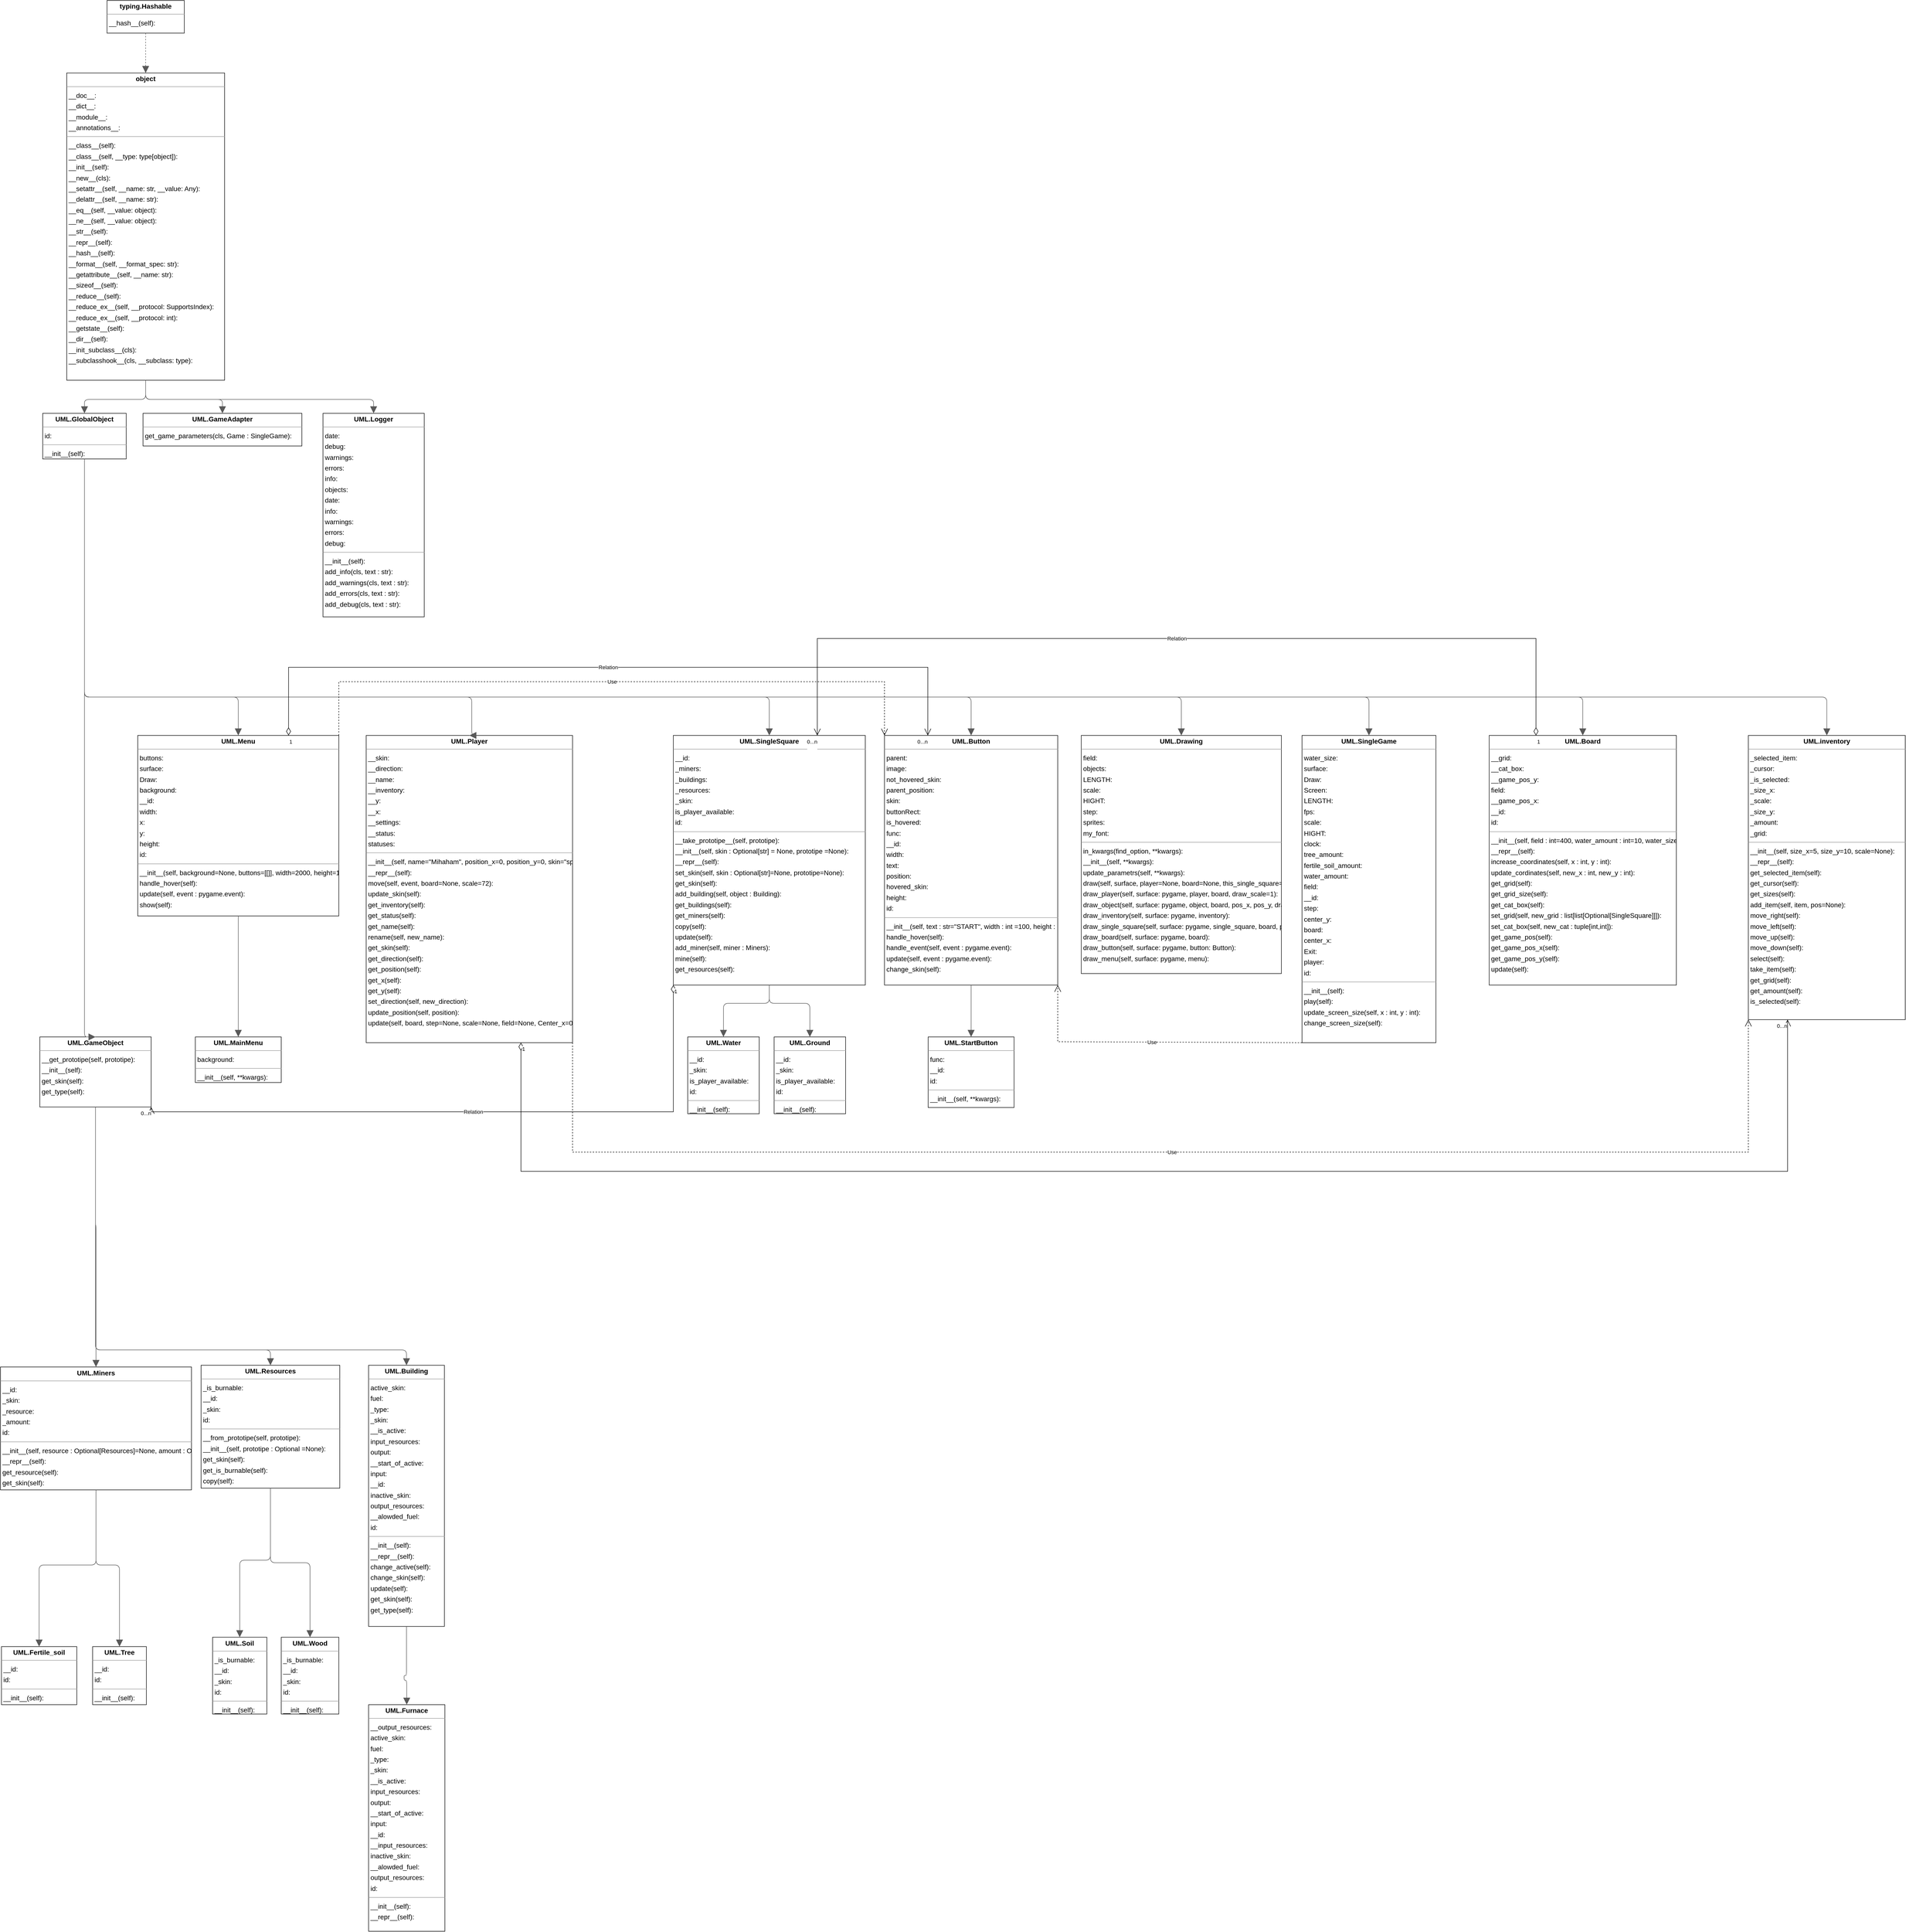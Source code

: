 <mxfile version="24.2.0" type="device">
  <diagram id="bflF9soCowuYqkwAGeY8" name="Страница — 1">
    <mxGraphModel dx="3316" dy="1818" grid="1" gridSize="10" guides="1" tooltips="1" connect="1" arrows="1" fold="1" page="0" pageScale="1" pageWidth="827" pageHeight="1169" background="none" math="0" shadow="0">
      <root>
        <mxCell id="0" />
        <mxCell id="1" parent="0" />
        <mxCell id="node1" value="&lt;p style=&quot;margin:0px;margin-top:4px;text-align:center;&quot;&gt;&lt;b&gt;UML.Board&lt;/b&gt;&lt;/p&gt;&lt;hr size=&quot;1&quot;/&gt;&lt;p style=&quot;margin:0 0 0 4px;line-height:1.6;&quot;&gt; __grid: &lt;br/&gt; __cat_box: &lt;br/&gt; __game_pos_y: &lt;br/&gt; field: &lt;br/&gt; __game_pos_x: &lt;br/&gt; __id: &lt;br/&gt; id: &lt;/p&gt;&lt;hr size=&quot;1&quot;/&gt;&lt;p style=&quot;margin:0 0 0 4px;line-height:1.6;&quot;&gt; __init__(self, field : int=400, water_amount : int=10, water_size : int = 5, tree_amount : int = 10,                  fertile_soil_amount : int=10): &lt;br/&gt; __repr__(self): &lt;br/&gt; increase_coordinates(self, x : int, y : int): &lt;br/&gt; update_cordinates(self, new_x : int, new_y : int): &lt;br/&gt; get_grid(self): &lt;br/&gt; get_grid_size(self): &lt;br/&gt; get_cat_box(self): &lt;br/&gt; set_grid(self, new_grid : list[list[Optional[SingleSquare]]]): &lt;br/&gt; set_cat_box(self, new_cat : tuple[int,int]): &lt;br/&gt; get_game_pos(self): &lt;br/&gt; get_game_pos_x(self): &lt;br/&gt; get_game_pos_y(self): &lt;br/&gt; update(self): &lt;/p&gt;" style="verticalAlign=top;align=left;overflow=fill;fontSize=14;fontFamily=Helvetica;html=1;rounded=0;shadow=0;comic=0;labelBackgroundColor=none;strokeWidth=1;" parent="1" vertex="1">
          <mxGeometry x="2750" y="1212" width="390" height="520" as="geometry" />
        </mxCell>
        <mxCell id="node12" value="&lt;p style=&quot;margin:0px;margin-top:4px;text-align:center;&quot;&gt;&lt;b&gt;UML.Building&lt;/b&gt;&lt;/p&gt;&lt;hr size=&quot;1&quot;/&gt;&lt;p style=&quot;margin:0 0 0 4px;line-height:1.6;&quot;&gt; active_skin: &lt;br/&gt; fuel: &lt;br/&gt; _type: &lt;br/&gt; _skin: &lt;br/&gt; __is_active: &lt;br/&gt; input_resources: &lt;br/&gt; output: &lt;br/&gt; __start_of_active: &lt;br/&gt; input: &lt;br/&gt; __id: &lt;br/&gt; inactive_skin: &lt;br/&gt; output_resources: &lt;br/&gt; __alowded_fuel: &lt;br/&gt; id: &lt;/p&gt;&lt;hr size=&quot;1&quot;/&gt;&lt;p style=&quot;margin:0 0 0 4px;line-height:1.6;&quot;&gt; __init__(self): &lt;br/&gt; __repr__(self): &lt;br/&gt; change_active(self): &lt;br/&gt; change_skin(self): &lt;br/&gt; update(self): &lt;br/&gt; get_skin(self): &lt;br/&gt; get_type(self): &lt;/p&gt;" style="verticalAlign=top;align=left;overflow=fill;fontSize=14;fontFamily=Helvetica;html=1;rounded=0;shadow=0;comic=0;labelBackgroundColor=none;strokeWidth=1;" parent="1" vertex="1">
          <mxGeometry x="415" y="2524" width="158" height="544" as="geometry" />
        </mxCell>
        <mxCell id="node3" value="&lt;p style=&quot;margin:0px;margin-top:4px;text-align:center;&quot;&gt;&lt;b&gt;UML.Button&lt;/b&gt;&lt;/p&gt;&lt;hr size=&quot;1&quot;/&gt;&lt;p style=&quot;margin:0 0 0 4px;line-height:1.6;&quot;&gt; parent: &lt;br/&gt; image: &lt;br/&gt; not_hovered_skin: &lt;br/&gt; parent_position: &lt;br/&gt; skin: &lt;br/&gt; buttonRect: &lt;br/&gt; is_hovered: &lt;br/&gt; func: &lt;br/&gt; __id: &lt;br/&gt; width: &lt;br/&gt; text: &lt;br/&gt; position: &lt;br/&gt; hovered_skin: &lt;br/&gt; height: &lt;br/&gt; id: &lt;/p&gt;&lt;hr size=&quot;1&quot;/&gt;&lt;p style=&quot;margin:0 0 0 4px;line-height:1.6;&quot;&gt; __init__(self, text : str=&amp;quot;START&amp;quot;, width : int =100, height : int = 100, hovered_skin : str= &amp;quot;sprites/empty.png&amp;quot;,                  not_hovered_skin : str=&amp;quot;sprites/empty.png&amp;quot;, func=None,                  position : list[int]=None, parent : Optional=None, parent_position : str = &amp;quot;absolute&amp;quot;): &lt;br/&gt; handle_hover(self): &lt;br/&gt; handle_event(self, event : pygame.event): &lt;br/&gt; update(self, event : pygame.event): &lt;br/&gt; change_skin(self): &lt;/p&gt;" style="verticalAlign=top;align=left;overflow=fill;fontSize=14;fontFamily=Helvetica;html=1;rounded=0;shadow=0;comic=0;labelBackgroundColor=none;strokeWidth=1;" parent="1" vertex="1">
          <mxGeometry x="1490" y="1212" width="361" height="520" as="geometry" />
        </mxCell>
        <mxCell id="node7" value="&lt;p style=&quot;margin:0px;margin-top:4px;text-align:center;&quot;&gt;&lt;b&gt;UML.Drawing&lt;/b&gt;&lt;/p&gt;&lt;hr size=&quot;1&quot;/&gt;&lt;p style=&quot;margin:0 0 0 4px;line-height:1.6;&quot;&gt; field: &lt;br/&gt; objects: &lt;br/&gt; LENGTH: &lt;br/&gt; scale: &lt;br/&gt; HIGHT: &lt;br/&gt; step: &lt;br/&gt; sprites: &lt;br/&gt; my_font: &lt;/p&gt;&lt;hr size=&quot;1&quot;/&gt;&lt;p style=&quot;margin:0 0 0 4px;line-height:1.6;&quot;&gt; in_kwargs(find_option, **kwargs): &lt;br/&gt; __init__(self, **kwargs): &lt;br/&gt; update_parametrs(self, **kwargs): &lt;br/&gt; draw(self, surface, player=None, board=None, this_single_square=None, object=None,              inventory=None, pos_x=None,              pos_y=None, draw_scale=1, button=None, Menu=None): &lt;br/&gt; draw_player(self, surface: pygame, player, board, draw_scale=1): &lt;br/&gt; draw_object(self, surface: pygame, object, board, pos_x, pos_y, draw_scale=1): &lt;br/&gt; draw_inventory(self, surface: pygame, inventory): &lt;br/&gt; draw_single_square(self, surface: pygame, single_square, board, pos_x, pos_y, draw_scale=1): &lt;br/&gt; draw_board(self, surface: pygame, board): &lt;br/&gt; draw_button(self, surface: pygame, button: Button): &lt;br/&gt; draw_menu(self, surface: pygame, menu): &lt;/p&gt;" style="verticalAlign=top;align=left;overflow=fill;fontSize=14;fontFamily=Helvetica;html=1;rounded=0;shadow=0;comic=0;labelBackgroundColor=none;strokeWidth=1;" parent="1" vertex="1">
          <mxGeometry x="1900" y="1212" width="417" height="496" as="geometry" />
        </mxCell>
        <mxCell id="node0" value="&lt;p style=&quot;margin:0px;margin-top:4px;text-align:center;&quot;&gt;&lt;b&gt;UML.Fertile_soil&lt;/b&gt;&lt;/p&gt;&lt;hr size=&quot;1&quot;/&gt;&lt;p style=&quot;margin:0 0 0 4px;line-height:1.6;&quot;&gt; __id: &lt;br/&gt; id: &lt;/p&gt;&lt;hr size=&quot;1&quot;/&gt;&lt;p style=&quot;margin:0 0 0 4px;line-height:1.6;&quot;&gt; __init__(self): &lt;/p&gt;" style="verticalAlign=top;align=left;overflow=fill;fontSize=14;fontFamily=Helvetica;html=1;rounded=0;shadow=0;comic=0;labelBackgroundColor=none;strokeWidth=1;" parent="1" vertex="1">
          <mxGeometry x="-350" y="3110" width="157" height="121" as="geometry" />
        </mxCell>
        <mxCell id="node9" value="&lt;p style=&quot;margin:0px;margin-top:4px;text-align:center;&quot;&gt;&lt;b&gt;UML.Furnace&lt;/b&gt;&lt;/p&gt;&lt;hr size=&quot;1&quot;/&gt;&lt;p style=&quot;margin:0 0 0 4px;line-height:1.6;&quot;&gt; __output_resources: &lt;br/&gt; active_skin: &lt;br/&gt; fuel: &lt;br/&gt; _type: &lt;br/&gt; _skin: &lt;br/&gt; __is_active: &lt;br/&gt; input_resources: &lt;br/&gt; output: &lt;br/&gt; __start_of_active: &lt;br/&gt; input: &lt;br/&gt; __id: &lt;br/&gt; __input_resources: &lt;br/&gt; inactive_skin: &lt;br/&gt; __alowded_fuel: &lt;br/&gt; output_resources: &lt;br/&gt; id: &lt;/p&gt;&lt;hr size=&quot;1&quot;/&gt;&lt;p style=&quot;margin:0 0 0 4px;line-height:1.6;&quot;&gt; __init__(self): &lt;br/&gt; __repr__(self): &lt;/p&gt;" style="verticalAlign=top;align=left;overflow=fill;fontSize=14;fontFamily=Helvetica;html=1;rounded=0;shadow=0;comic=0;labelBackgroundColor=none;strokeWidth=1;" parent="1" vertex="1">
          <mxGeometry x="415" y="3231" width="159" height="472" as="geometry" />
        </mxCell>
        <mxCell id="node19" value="&lt;p style=&quot;margin:0px;margin-top:4px;text-align:center;&quot;&gt;&lt;b&gt;UML.GameAdapter&lt;/b&gt;&lt;/p&gt;&lt;hr size=&quot;1&quot;/&gt;&lt;p style=&quot;margin:0 0 0 4px;line-height:1.6;&quot;&gt; get_game_parameters(cls, Game : SingleGame): &lt;/p&gt;" style="verticalAlign=top;align=left;overflow=fill;fontSize=14;fontFamily=Helvetica;html=1;rounded=0;shadow=0;comic=0;labelBackgroundColor=none;strokeWidth=1;" parent="1" vertex="1">
          <mxGeometry x="-55" y="541" width="331" height="68" as="geometry" />
        </mxCell>
        <mxCell id="node24" value="&lt;p style=&quot;margin:0px;margin-top:4px;text-align:center;&quot;&gt;&lt;b&gt;UML.GameObject&lt;/b&gt;&lt;/p&gt;&lt;hr size=&quot;1&quot;/&gt;&lt;p style=&quot;margin:0 0 0 4px;line-height:1.6;&quot;&gt; __get_prototipe(self, prototipe): &lt;br/&gt; __init__(self): &lt;br/&gt; get_skin(self): &lt;br/&gt; get_type(self): &lt;/p&gt;" style="verticalAlign=top;align=left;overflow=fill;fontSize=14;fontFamily=Helvetica;html=1;rounded=0;shadow=0;comic=0;labelBackgroundColor=none;strokeWidth=1;" parent="1" vertex="1">
          <mxGeometry x="-270" y="1840" width="232" height="146" as="geometry" />
        </mxCell>
        <mxCell id="node6" value="&lt;p style=&quot;margin:0px;margin-top:4px;text-align:center;&quot;&gt;&lt;b&gt;UML.GlobalObject&lt;/b&gt;&lt;/p&gt;&lt;hr size=&quot;1&quot;/&gt;&lt;p style=&quot;margin:0 0 0 4px;line-height:1.6;&quot;&gt; id: &lt;/p&gt;&lt;hr size=&quot;1&quot;/&gt;&lt;p style=&quot;margin:0 0 0 4px;line-height:1.6;&quot;&gt; __init__(self): &lt;/p&gt;" style="verticalAlign=top;align=left;overflow=fill;fontSize=14;fontFamily=Helvetica;html=1;rounded=0;shadow=0;comic=0;labelBackgroundColor=none;strokeWidth=1;" parent="1" vertex="1">
          <mxGeometry x="-264" y="541" width="174" height="95" as="geometry" />
        </mxCell>
        <mxCell id="node11" value="&lt;p style=&quot;margin:0px;margin-top:4px;text-align:center;&quot;&gt;&lt;b&gt;UML.Ground&lt;/b&gt;&lt;/p&gt;&lt;hr size=&quot;1&quot;/&gt;&lt;p style=&quot;margin:0 0 0 4px;line-height:1.6;&quot;&gt; __id: &lt;br/&gt; _skin: &lt;br/&gt; is_player_available: &lt;br/&gt; id: &lt;/p&gt;&lt;hr size=&quot;1&quot;/&gt;&lt;p style=&quot;margin:0 0 0 4px;line-height:1.6;&quot;&gt; __init__(self): &lt;/p&gt;" style="verticalAlign=top;align=left;overflow=fill;fontSize=14;fontFamily=Helvetica;html=1;rounded=0;shadow=0;comic=0;labelBackgroundColor=none;strokeWidth=1;" parent="1" vertex="1">
          <mxGeometry x="1260" y="1840" width="149" height="160" as="geometry" />
        </mxCell>
        <mxCell id="node16" value="&lt;p style=&quot;margin:0px;margin-top:4px;text-align:center;&quot;&gt;&lt;b&gt;UML.Logger&lt;/b&gt;&lt;/p&gt;&lt;hr size=&quot;1&quot;/&gt;&lt;p style=&quot;margin:0 0 0 4px;line-height:1.6;&quot;&gt; date: &lt;br/&gt; debug: &lt;br/&gt; warnings: &lt;br/&gt; errors: &lt;br/&gt; info: &lt;br/&gt; objects: &lt;br/&gt; date: &lt;br/&gt; info: &lt;br/&gt; warnings: &lt;br/&gt; errors: &lt;br/&gt; debug: &lt;/p&gt;&lt;hr size=&quot;1&quot;/&gt;&lt;p style=&quot;margin:0 0 0 4px;line-height:1.6;&quot;&gt; __init__(self): &lt;br/&gt; add_info(cls, text : str): &lt;br/&gt; add_warnings(cls, text : str): &lt;br/&gt; add_errors(cls, text : str): &lt;br/&gt; add_debug(cls, text : str): &lt;/p&gt;" style="verticalAlign=top;align=left;overflow=fill;fontSize=14;fontFamily=Helvetica;html=1;rounded=0;shadow=0;comic=0;labelBackgroundColor=none;strokeWidth=1;" parent="1" vertex="1">
          <mxGeometry x="320" y="541" width="211" height="424" as="geometry" />
        </mxCell>
        <mxCell id="node2" value="&lt;p style=&quot;margin:0px;margin-top:4px;text-align:center;&quot;&gt;&lt;b&gt;UML.MainMenu&lt;/b&gt;&lt;/p&gt;&lt;hr size=&quot;1&quot;/&gt;&lt;p style=&quot;margin:0 0 0 4px;line-height:1.6;&quot;&gt; background: &lt;/p&gt;&lt;hr size=&quot;1&quot;/&gt;&lt;p style=&quot;margin:0 0 0 4px;line-height:1.6;&quot;&gt; __init__(self, **kwargs): &lt;/p&gt;" style="verticalAlign=top;align=left;overflow=fill;fontSize=14;fontFamily=Helvetica;html=1;rounded=0;shadow=0;comic=0;labelBackgroundColor=none;strokeWidth=1;" parent="1" vertex="1">
          <mxGeometry x="54" y="1840" width="179" height="95" as="geometry" />
        </mxCell>
        <mxCell id="node8" value="&lt;p style=&quot;margin:0px;margin-top:4px;text-align:center;&quot;&gt;&lt;b&gt;UML.Menu&lt;/b&gt;&lt;/p&gt;&lt;hr size=&quot;1&quot;/&gt;&lt;p style=&quot;margin:0 0 0 4px;line-height:1.6;&quot;&gt; buttons: &lt;br/&gt; surface: &lt;br/&gt; Draw: &lt;br/&gt; background: &lt;br/&gt; __id: &lt;br/&gt; width: &lt;br/&gt; x: &lt;br/&gt; y: &lt;br/&gt; height: &lt;br/&gt; id: &lt;/p&gt;&lt;hr size=&quot;1&quot;/&gt;&lt;p style=&quot;margin:0 0 0 4px;line-height:1.6;&quot;&gt; __init__(self, background=None, buttons=[[]], width=2000, height=1000, x=0, y=0): &lt;br/&gt; handle_hover(self): &lt;br/&gt; update(self, event : pygame.event): &lt;br/&gt; show(self): &lt;/p&gt;" style="verticalAlign=top;align=left;overflow=fill;fontSize=14;fontFamily=Helvetica;html=1;rounded=0;shadow=0;comic=0;labelBackgroundColor=none;strokeWidth=1;" parent="1" vertex="1">
          <mxGeometry x="-66" y="1212" width="419" height="376" as="geometry" />
        </mxCell>
        <mxCell id="node4" value="&lt;p style=&quot;margin:0px;margin-top:4px;text-align:center;&quot;&gt;&lt;b&gt;UML.Miners&lt;/b&gt;&lt;/p&gt;&lt;hr size=&quot;1&quot;/&gt;&lt;p style=&quot;margin:0 0 0 4px;line-height:1.6;&quot;&gt; __id: &lt;br/&gt; _skin: &lt;br/&gt; _resource: &lt;br/&gt; _amount: &lt;br/&gt; id: &lt;/p&gt;&lt;hr size=&quot;1&quot;/&gt;&lt;p style=&quot;margin:0 0 0 4px;line-height:1.6;&quot;&gt; __init__(self, resource : Optional[Resources]=None, amount : Optional[int]=0, skin : Optional[str]=None): &lt;br/&gt; __repr__(self): &lt;br/&gt; get_resource(self): &lt;br/&gt; get_skin(self): &lt;/p&gt;" style="verticalAlign=top;align=left;overflow=fill;fontSize=14;fontFamily=Helvetica;html=1;rounded=0;shadow=0;comic=0;labelBackgroundColor=none;strokeWidth=1;" parent="1" vertex="1">
          <mxGeometry x="-352" y="2527.5" width="398" height="256" as="geometry" />
        </mxCell>
        <mxCell id="node10" value="&lt;p style=&quot;margin:0px;margin-top:4px;text-align:center;&quot;&gt;&lt;b&gt;UML.Player&lt;/b&gt;&lt;/p&gt;&lt;hr size=&quot;1&quot;/&gt;&lt;p style=&quot;margin:0 0 0 4px;line-height:1.6;&quot;&gt; __skin: &lt;br/&gt; __direction: &lt;br/&gt; __name: &lt;br/&gt; __inventory: &lt;br/&gt; __y: &lt;br/&gt; __x: &lt;br/&gt; __settings: &lt;br/&gt; __status: &lt;br/&gt; statuses: &lt;/p&gt;&lt;hr size=&quot;1&quot;/&gt;&lt;p style=&quot;margin:0 0 0 4px;line-height:1.6;&quot;&gt; __init__(self, name=&amp;quot;Mihaham&amp;quot;, position_x=0, position_y=0, skin=&amp;quot;sprites/bottom.png&amp;quot;,                  settings=None, scale=72): &lt;br/&gt; __repr__(self): &lt;br/&gt; move(self, event, board=None, scale=72): &lt;br/&gt; update_skin(self): &lt;br/&gt; get_inventory(self): &lt;br/&gt; get_status(self): &lt;br/&gt; get_name(self): &lt;br/&gt; rename(self, new_name): &lt;br/&gt; get_skin(self): &lt;br/&gt; get_direction(self): &lt;br/&gt; get_position(self): &lt;br/&gt; get_x(self): &lt;br/&gt; get_y(self): &lt;br/&gt; set_direction(self, new_direction): &lt;br/&gt; update_position(self, position): &lt;br/&gt; update(self, board, step=None, scale=None, field=None, Center_x=0, Center_y=0): &lt;/p&gt;" style="verticalAlign=top;align=left;overflow=fill;fontSize=14;fontFamily=Helvetica;html=1;rounded=0;shadow=0;comic=0;labelBackgroundColor=none;strokeWidth=1;" parent="1" vertex="1">
          <mxGeometry x="410" y="1212" width="430" height="640" as="geometry" />
        </mxCell>
        <mxCell id="node21" value="&lt;p style=&quot;margin:0px;margin-top:4px;text-align:center;&quot;&gt;&lt;b&gt;UML.Resources&lt;/b&gt;&lt;/p&gt;&lt;hr size=&quot;1&quot;/&gt;&lt;p style=&quot;margin:0 0 0 4px;line-height:1.6;&quot;&gt; _is_burnable: &lt;br/&gt; __id: &lt;br/&gt; _skin: &lt;br/&gt; id: &lt;/p&gt;&lt;hr size=&quot;1&quot;/&gt;&lt;p style=&quot;margin:0 0 0 4px;line-height:1.6;&quot;&gt; __from_prototipe(self, prototipe): &lt;br/&gt; __init__(self, prototipe : Optional =None): &lt;br/&gt; get_skin(self): &lt;br/&gt; get_is_burnable(self): &lt;br/&gt; copy(self): &lt;/p&gt;" style="verticalAlign=top;align=left;overflow=fill;fontSize=14;fontFamily=Helvetica;html=1;rounded=0;shadow=0;comic=0;labelBackgroundColor=none;strokeWidth=1;" parent="1" vertex="1">
          <mxGeometry x="66" y="2524" width="289" height="256" as="geometry" />
        </mxCell>
        <mxCell id="node13" value="&lt;p style=&quot;margin:0px;margin-top:4px;text-align:center;&quot;&gt;&lt;b&gt;UML.SingleGame&lt;/b&gt;&lt;/p&gt;&lt;hr size=&quot;1&quot;/&gt;&lt;p style=&quot;margin:0 0 0 4px;line-height:1.6;&quot;&gt; water_size: &lt;br/&gt; surface: &lt;br/&gt; Draw: &lt;br/&gt; Screen: &lt;br/&gt; LENGTH: &lt;br/&gt; fps: &lt;br/&gt; scale: &lt;br/&gt; HIGHT: &lt;br/&gt; clock: &lt;br/&gt; tree_amount: &lt;br/&gt; fertile_soil_amount: &lt;br/&gt; water_amount: &lt;br/&gt; field: &lt;br/&gt; __id: &lt;br/&gt; step: &lt;br/&gt; center_y: &lt;br/&gt; board: &lt;br/&gt; center_x: &lt;br/&gt; Exit: &lt;br/&gt; player: &lt;br/&gt; id: &lt;/p&gt;&lt;hr size=&quot;1&quot;/&gt;&lt;p style=&quot;margin:0 0 0 4px;line-height:1.6;&quot;&gt; __init__(self): &lt;br/&gt; play(self): &lt;br/&gt; update_screen_size(self, x : int, y : int): &lt;br/&gt; change_screen_size(self): &lt;/p&gt;" style="verticalAlign=top;align=left;overflow=fill;fontSize=14;fontFamily=Helvetica;html=1;rounded=0;shadow=0;comic=0;labelBackgroundColor=none;strokeWidth=1;" parent="1" vertex="1">
          <mxGeometry x="2360" y="1212" width="279" height="640" as="geometry" />
        </mxCell>
        <mxCell id="node20" value="&lt;p style=&quot;margin:0px;margin-top:4px;text-align:center;&quot;&gt;&lt;b&gt;UML.SingleSquare&lt;/b&gt;&lt;/p&gt;&lt;hr size=&quot;1&quot;/&gt;&lt;p style=&quot;margin:0 0 0 4px;line-height:1.6;&quot;&gt; __id: &lt;br/&gt; _miners: &lt;br/&gt; _buildings: &lt;br/&gt; _resources: &lt;br/&gt; _skin: &lt;br/&gt; is_player_available: &lt;br/&gt; id: &lt;/p&gt;&lt;hr size=&quot;1&quot;/&gt;&lt;p style=&quot;margin:0 0 0 4px;line-height:1.6;&quot;&gt; __take_prototipe__(self, prototipe): &lt;br/&gt; __init__(self, skin : Optional[str] = None, prototipe =None): &lt;br/&gt; __repr__(self): &lt;br/&gt; set_skin(self, skin : Optional[str]=None, prototipe=None): &lt;br/&gt; get_skin(self): &lt;br/&gt; add_building(self, object : Building): &lt;br/&gt; get_buildings(self): &lt;br/&gt; get_miners(self): &lt;br/&gt; copy(self): &lt;br/&gt; update(self): &lt;br/&gt; add_miner(self, miner : Miners): &lt;br/&gt; mine(self): &lt;br/&gt; get_resources(self): &lt;/p&gt;" style="verticalAlign=top;align=left;overflow=fill;fontSize=14;fontFamily=Helvetica;html=1;rounded=0;shadow=0;comic=0;labelBackgroundColor=none;strokeWidth=1;" parent="1" vertex="1">
          <mxGeometry x="1050" y="1212" width="400" height="520" as="geometry" />
        </mxCell>
        <mxCell id="node22" value="&lt;p style=&quot;margin:0px;margin-top:4px;text-align:center;&quot;&gt;&lt;b&gt;UML.Soil&lt;/b&gt;&lt;/p&gt;&lt;hr size=&quot;1&quot;/&gt;&lt;p style=&quot;margin:0 0 0 4px;line-height:1.6;&quot;&gt; _is_burnable: &lt;br/&gt; __id: &lt;br/&gt; _skin: &lt;br/&gt; id: &lt;/p&gt;&lt;hr size=&quot;1&quot;/&gt;&lt;p style=&quot;margin:0 0 0 4px;line-height:1.6;&quot;&gt; __init__(self): &lt;/p&gt;" style="verticalAlign=top;align=left;overflow=fill;fontSize=14;fontFamily=Helvetica;html=1;rounded=0;shadow=0;comic=0;labelBackgroundColor=none;strokeWidth=1;" parent="1" vertex="1">
          <mxGeometry x="90" y="3090.5" width="113" height="160" as="geometry" />
        </mxCell>
        <mxCell id="node5" value="&lt;p style=&quot;margin:0px;margin-top:4px;text-align:center;&quot;&gt;&lt;b&gt;UML.StartButton&lt;/b&gt;&lt;/p&gt;&lt;hr size=&quot;1&quot;/&gt;&lt;p style=&quot;margin:0 0 0 4px;line-height:1.6;&quot;&gt; func: &lt;br/&gt; __id: &lt;br/&gt; id: &lt;/p&gt;&lt;hr size=&quot;1&quot;/&gt;&lt;p style=&quot;margin:0 0 0 4px;line-height:1.6;&quot;&gt; __init__(self, **kwargs): &lt;/p&gt;" style="verticalAlign=top;align=left;overflow=fill;fontSize=14;fontFamily=Helvetica;html=1;rounded=0;shadow=0;comic=0;labelBackgroundColor=none;strokeWidth=1;" parent="1" vertex="1">
          <mxGeometry x="1581" y="1840" width="179" height="147" as="geometry" />
        </mxCell>
        <mxCell id="node15" value="&lt;p style=&quot;margin:0px;margin-top:4px;text-align:center;&quot;&gt;&lt;b&gt;UML.Tree&lt;/b&gt;&lt;/p&gt;&lt;hr size=&quot;1&quot;/&gt;&lt;p style=&quot;margin:0 0 0 4px;line-height:1.6;&quot;&gt; __id: &lt;br/&gt; id: &lt;/p&gt;&lt;hr size=&quot;1&quot;/&gt;&lt;p style=&quot;margin:0 0 0 4px;line-height:1.6;&quot;&gt; __init__(self): &lt;/p&gt;" style="verticalAlign=top;align=left;overflow=fill;fontSize=14;fontFamily=Helvetica;html=1;rounded=0;shadow=0;comic=0;labelBackgroundColor=none;strokeWidth=1;" parent="1" vertex="1">
          <mxGeometry x="-160" y="3110" width="112" height="121" as="geometry" />
        </mxCell>
        <mxCell id="node25" value="&lt;p style=&quot;margin:0px;margin-top:4px;text-align:center;&quot;&gt;&lt;b&gt;UML.Water&lt;/b&gt;&lt;/p&gt;&lt;hr size=&quot;1&quot;/&gt;&lt;p style=&quot;margin:0 0 0 4px;line-height:1.6;&quot;&gt; __id: &lt;br/&gt; _skin: &lt;br/&gt; is_player_available: &lt;br/&gt; id: &lt;/p&gt;&lt;hr size=&quot;1&quot;/&gt;&lt;p style=&quot;margin:0 0 0 4px;line-height:1.6;&quot;&gt; __init__(self): &lt;/p&gt;" style="verticalAlign=top;align=left;overflow=fill;fontSize=14;fontFamily=Helvetica;html=1;rounded=0;shadow=0;comic=0;labelBackgroundColor=none;strokeWidth=1;" parent="1" vertex="1">
          <mxGeometry x="1080" y="1840" width="149" height="160" as="geometry" />
        </mxCell>
        <mxCell id="node18" value="&lt;p style=&quot;margin:0px;margin-top:4px;text-align:center;&quot;&gt;&lt;b&gt;UML.Wood&lt;/b&gt;&lt;/p&gt;&lt;hr size=&quot;1&quot;/&gt;&lt;p style=&quot;margin:0 0 0 4px;line-height:1.6;&quot;&gt; _is_burnable: &lt;br/&gt; __id: &lt;br/&gt; _skin: &lt;br/&gt; id: &lt;/p&gt;&lt;hr size=&quot;1&quot;/&gt;&lt;p style=&quot;margin:0 0 0 4px;line-height:1.6;&quot;&gt; __init__(self): &lt;/p&gt;" style="verticalAlign=top;align=left;overflow=fill;fontSize=14;fontFamily=Helvetica;html=1;rounded=0;shadow=0;comic=0;labelBackgroundColor=none;strokeWidth=1;" parent="1" vertex="1">
          <mxGeometry x="233" y="3090.5" width="120" height="160" as="geometry" />
        </mxCell>
        <mxCell id="node17" value="&lt;p style=&quot;margin:0px;margin-top:4px;text-align:center;&quot;&gt;&lt;b&gt;UML.inventory&lt;/b&gt;&lt;/p&gt;&lt;hr size=&quot;1&quot;/&gt;&lt;p style=&quot;margin:0 0 0 4px;line-height:1.6;&quot;&gt; _selected_item: &lt;br/&gt; _cursor: &lt;br/&gt; _is_selected: &lt;br/&gt; _size_x: &lt;br/&gt; _scale: &lt;br/&gt; _size_y: &lt;br/&gt; _amount: &lt;br/&gt; _grid: &lt;/p&gt;&lt;hr size=&quot;1&quot;/&gt;&lt;p style=&quot;margin:0 0 0 4px;line-height:1.6;&quot;&gt; __init__(self, size_x=5, size_y=10, scale=None): &lt;br/&gt; __repr__(self): &lt;br/&gt; get_selected_item(self): &lt;br/&gt; get_cursor(self): &lt;br/&gt; get_sizes(self): &lt;br/&gt; add_item(self, item, pos=None): &lt;br/&gt; move_right(self): &lt;br/&gt; move_left(self): &lt;br/&gt; move_up(self): &lt;br/&gt; move_down(self): &lt;br/&gt; select(self): &lt;br/&gt; take_item(self): &lt;br/&gt; get_grid(self): &lt;br/&gt; get_amount(self): &lt;br/&gt; is_selected(self): &lt;/p&gt;" style="verticalAlign=top;align=left;overflow=fill;fontSize=14;fontFamily=Helvetica;html=1;rounded=0;shadow=0;comic=0;labelBackgroundColor=none;strokeWidth=1;" parent="1" vertex="1">
          <mxGeometry x="3290" y="1212" width="327" height="592" as="geometry" />
        </mxCell>
        <mxCell id="node23" value="&lt;p style=&quot;margin:0px;margin-top:4px;text-align:center;&quot;&gt;&lt;b&gt;object&lt;/b&gt;&lt;/p&gt;&lt;hr size=&quot;1&quot;/&gt;&lt;p style=&quot;margin:0 0 0 4px;line-height:1.6;&quot;&gt; __doc__: &lt;br/&gt; __dict__: &lt;br/&gt; __module__: &lt;br/&gt; __annotations__: &lt;/p&gt;&lt;hr size=&quot;1&quot;/&gt;&lt;p style=&quot;margin:0 0 0 4px;line-height:1.6;&quot;&gt; __class__(self): &lt;br/&gt; __class__(self, __type: type[object]): &lt;br/&gt; __init__(self): &lt;br/&gt; __new__(cls): &lt;br/&gt; __setattr__(self, __name: str, __value: Any): &lt;br/&gt; __delattr__(self, __name: str): &lt;br/&gt; __eq__(self, __value: object): &lt;br/&gt; __ne__(self, __value: object): &lt;br/&gt; __str__(self): &lt;br/&gt; __repr__(self): &lt;br/&gt; __hash__(self): &lt;br/&gt; __format__(self, __format_spec: str): &lt;br/&gt; __getattribute__(self, __name: str): &lt;br/&gt; __sizeof__(self): &lt;br/&gt; __reduce__(self): &lt;br/&gt; __reduce_ex__(self, __protocol: SupportsIndex): &lt;br/&gt; __reduce_ex__(self, __protocol: int): &lt;br/&gt; __getstate__(self): &lt;br/&gt; __dir__(self): &lt;br/&gt; __init_subclass__(cls): &lt;br/&gt; __subclasshook__(cls, __subclass: type): &lt;/p&gt;" style="verticalAlign=top;align=left;overflow=fill;fontSize=14;fontFamily=Helvetica;html=1;rounded=0;shadow=0;comic=0;labelBackgroundColor=none;strokeWidth=1;" parent="1" vertex="1">
          <mxGeometry x="-214" y="-168" width="329" height="640" as="geometry" />
        </mxCell>
        <mxCell id="node14" value="&lt;p style=&quot;margin:0px;margin-top:4px;text-align:center;&quot;&gt;&lt;b&gt;typing.Hashable&lt;/b&gt;&lt;/p&gt;&lt;hr size=&quot;1&quot;/&gt;&lt;p style=&quot;margin:0 0 0 4px;line-height:1.6;&quot;&gt; __hash__(self): &lt;/p&gt;" style="verticalAlign=top;align=left;overflow=fill;fontSize=14;fontFamily=Helvetica;html=1;rounded=0;shadow=0;comic=0;labelBackgroundColor=none;strokeWidth=1;" parent="1" vertex="1">
          <mxGeometry x="-130" y="-319" width="161" height="68" as="geometry" />
        </mxCell>
        <mxCell id="edge6" value="" style="html=1;rounded=1;edgeStyle=orthogonalEdgeStyle;dashed=0;startArrow=block;startSize=12;endArrow=none;strokeColor=#595959;exitX=0.500;exitY=0.000;exitDx=0;exitDy=0;entryX=0.500;entryY=1.000;entryDx=0;entryDy=0;" parent="1" source="node1" target="node6" edge="1">
          <mxGeometry width="50" height="50" relative="1" as="geometry">
            <Array as="points">
              <mxPoint x="2945" y="1132" />
              <mxPoint x="-177" y="1132" />
            </Array>
          </mxGeometry>
        </mxCell>
        <mxCell id="edge3" value="" style="html=1;rounded=1;edgeStyle=orthogonalEdgeStyle;dashed=0;startArrow=block;startSize=12;endArrow=none;strokeColor=#595959;exitX=0.500;exitY=0.000;exitDx=0;exitDy=0;entryX=0.500;entryY=1.000;entryDx=0;entryDy=0;" parent="1" source="node12" target="node24" edge="1">
          <mxGeometry width="50" height="50" relative="1" as="geometry">
            <Array as="points">
              <mxPoint x="494" y="2492" />
              <mxPoint x="-154" y="2492" />
            </Array>
          </mxGeometry>
        </mxCell>
        <mxCell id="edge4" value="" style="html=1;rounded=1;edgeStyle=orthogonalEdgeStyle;dashed=0;startArrow=block;startSize=12;endArrow=none;strokeColor=#595959;exitX=0.500;exitY=0.000;exitDx=0;exitDy=0;entryX=0.500;entryY=1.000;entryDx=0;entryDy=0;" parent="1" source="node3" target="node6" edge="1">
          <mxGeometry width="50" height="50" relative="1" as="geometry">
            <Array as="points">
              <mxPoint x="1671" y="1132" />
              <mxPoint x="-177" y="1132" />
            </Array>
          </mxGeometry>
        </mxCell>
        <mxCell id="edge8" value="" style="html=1;rounded=1;edgeStyle=orthogonalEdgeStyle;dashed=0;startArrow=block;startSize=12;endArrow=none;strokeColor=#595959;exitX=0.500;exitY=0.000;exitDx=0;exitDy=0;entryX=0.500;entryY=1.000;entryDx=0;entryDy=0;" parent="1" source="node7" target="node6" edge="1">
          <mxGeometry width="50" height="50" relative="1" as="geometry">
            <Array as="points">
              <mxPoint x="2109" y="1132" />
              <mxPoint x="-177" y="1132" />
            </Array>
          </mxGeometry>
        </mxCell>
        <mxCell id="edge16" value="" style="html=1;rounded=1;edgeStyle=orthogonalEdgeStyle;dashed=0;startArrow=block;startSize=12;endArrow=none;strokeColor=#595959;exitX=0.500;exitY=0.000;exitDx=0;exitDy=0;entryX=0.500;entryY=1.000;entryDx=0;entryDy=0;" parent="1" source="node0" target="node4" edge="1">
          <mxGeometry width="50" height="50" relative="1" as="geometry">
            <Array as="points">
              <mxPoint x="-271" y="2940" />
              <mxPoint x="-153" y="2940" />
            </Array>
          </mxGeometry>
        </mxCell>
        <mxCell id="edge22" value="" style="html=1;rounded=1;edgeStyle=orthogonalEdgeStyle;dashed=0;startArrow=block;startSize=12;endArrow=none;strokeColor=#595959;exitX=0.500;exitY=0.000;exitDx=0;exitDy=0;entryX=0.500;entryY=1.000;entryDx=0;entryDy=0;" parent="1" source="node9" target="node12" edge="1">
          <mxGeometry width="50" height="50" relative="1" as="geometry">
            <Array as="points">
              <mxPoint x="495" y="3180" />
              <mxPoint x="489" y="3180" />
              <mxPoint x="489" y="3170" />
              <mxPoint x="494" y="3170" />
            </Array>
          </mxGeometry>
        </mxCell>
        <mxCell id="edge7" value="" style="html=1;rounded=1;edgeStyle=orthogonalEdgeStyle;dashed=0;startArrow=block;startSize=12;endArrow=none;strokeColor=#595959;exitX=0.500;exitY=0.000;exitDx=0;exitDy=0;entryX=0.500;entryY=1.000;entryDx=0;entryDy=0;" parent="1" source="node19" target="node23" edge="1">
          <mxGeometry width="50" height="50" relative="1" as="geometry">
            <Array as="points">
              <mxPoint x="110" y="512" />
              <mxPoint x="-50" y="512" />
            </Array>
          </mxGeometry>
        </mxCell>
        <mxCell id="edge15" value="" style="html=1;rounded=1;edgeStyle=orthogonalEdgeStyle;dashed=0;startArrow=block;startSize=12;endArrow=none;strokeColor=#595959;exitX=0.500;exitY=0.000;exitDx=0;exitDy=0;entryX=0.500;entryY=1.000;entryDx=0;entryDy=0;" parent="1" source="node24" target="node6" edge="1">
          <mxGeometry width="50" height="50" relative="1" as="geometry">
            <Array as="points">
              <mxPoint x="-177" y="1710" />
              <mxPoint x="-177" y="1710" />
            </Array>
          </mxGeometry>
        </mxCell>
        <mxCell id="edge9" value="" style="html=1;rounded=1;edgeStyle=orthogonalEdgeStyle;dashed=0;startArrow=block;startSize=12;endArrow=none;strokeColor=#595959;exitX=0.500;exitY=0.000;exitDx=0;exitDy=0;entryX=0.500;entryY=1.000;entryDx=0;entryDy=0;" parent="1" source="node6" target="node23" edge="1">
          <mxGeometry width="50" height="50" relative="1" as="geometry">
            <Array as="points">
              <mxPoint x="-177" y="512" />
              <mxPoint x="-49" y="512" />
            </Array>
          </mxGeometry>
        </mxCell>
        <mxCell id="edge18" value="" style="html=1;rounded=1;edgeStyle=orthogonalEdgeStyle;dashed=0;startArrow=block;startSize=12;endArrow=none;strokeColor=#595959;exitX=0.500;exitY=0.000;exitDx=0;exitDy=0;entryX=0.500;entryY=1.000;entryDx=0;entryDy=0;" parent="1" source="node11" target="node20" edge="1">
          <mxGeometry width="50" height="50" relative="1" as="geometry">
            <Array as="points">
              <mxPoint x="1335" y="1770" />
              <mxPoint x="1250" y="1770" />
            </Array>
          </mxGeometry>
        </mxCell>
        <mxCell id="edge23" value="" style="html=1;rounded=1;edgeStyle=orthogonalEdgeStyle;dashed=0;startArrow=block;startSize=12;endArrow=none;strokeColor=#595959;exitX=0.500;exitY=0.000;exitDx=0;exitDy=0;entryX=0.500;entryY=1.000;entryDx=0;entryDy=0;" parent="1" source="node16" target="node23" edge="1">
          <mxGeometry width="50" height="50" relative="1" as="geometry">
            <Array as="points">
              <mxPoint x="426" y="512" />
              <mxPoint x="-50" y="512" />
            </Array>
          </mxGeometry>
        </mxCell>
        <mxCell id="edge10" value="" style="html=1;rounded=1;edgeStyle=orthogonalEdgeStyle;dashed=0;startArrow=block;startSize=12;endArrow=none;strokeColor=#595959;exitX=0.500;exitY=0.000;exitDx=0;exitDy=0;entryX=0.500;entryY=1.000;entryDx=0;entryDy=0;" parent="1" source="node2" target="node8" edge="1">
          <mxGeometry width="50" height="50" relative="1" as="geometry">
            <Array as="points">
              <mxPoint x="143" y="1730" />
              <mxPoint x="143" y="1730" />
            </Array>
          </mxGeometry>
        </mxCell>
        <mxCell id="edge2" value="" style="html=1;rounded=1;edgeStyle=orthogonalEdgeStyle;dashed=0;startArrow=block;startSize=12;endArrow=none;strokeColor=#595959;exitX=0.500;exitY=0.000;exitDx=0;exitDy=0;entryX=0.500;entryY=1.000;entryDx=0;entryDy=0;" parent="1" source="node8" target="node6" edge="1">
          <mxGeometry width="50" height="50" relative="1" as="geometry">
            <Array as="points">
              <mxPoint x="143" y="1132" />
              <mxPoint x="-177" y="1132" />
            </Array>
          </mxGeometry>
        </mxCell>
        <mxCell id="edge20" value="" style="html=1;rounded=1;edgeStyle=orthogonalEdgeStyle;dashed=0;startArrow=block;startSize=12;endArrow=none;strokeColor=#595959;exitX=0.500;exitY=0.000;exitDx=0;exitDy=0;entryX=0.500;entryY=1.000;entryDx=0;entryDy=0;" parent="1" source="node4" target="node24" edge="1">
          <mxGeometry width="50" height="50" relative="1" as="geometry">
            <Array as="points">
              <mxPoint x="-153" y="2232" />
              <mxPoint x="-154" y="1986" />
            </Array>
          </mxGeometry>
        </mxCell>
        <mxCell id="edge14" value="" style="html=1;rounded=1;edgeStyle=orthogonalEdgeStyle;dashed=0;startArrow=block;startSize=12;endArrow=none;strokeColor=#595959;exitX=0.500;exitY=0.000;exitDx=0;exitDy=0;entryX=0.500;entryY=1.000;entryDx=0;entryDy=0;" parent="1" source="node10" target="node6" edge="1">
          <mxGeometry width="50" height="50" relative="1" as="geometry">
            <Array as="points">
              <mxPoint x="630" y="1132" />
              <mxPoint x="-177" y="1132" />
            </Array>
          </mxGeometry>
        </mxCell>
        <mxCell id="edge0" value="" style="html=1;rounded=1;edgeStyle=orthogonalEdgeStyle;dashed=0;startArrow=block;startSize=12;endArrow=none;strokeColor=#595959;exitX=0.500;exitY=0.000;exitDx=0;exitDy=0;entryX=0.500;entryY=1.000;entryDx=0;entryDy=0;" parent="1" source="node21" target="node24" edge="1">
          <mxGeometry width="50" height="50" relative="1" as="geometry">
            <Array as="points">
              <mxPoint x="211" y="2492" />
              <mxPoint x="-154" y="2492" />
            </Array>
          </mxGeometry>
        </mxCell>
        <mxCell id="edge19" value="" style="html=1;rounded=1;edgeStyle=orthogonalEdgeStyle;dashed=0;startArrow=block;startSize=12;endArrow=none;strokeColor=#595959;exitX=0.500;exitY=0.000;exitDx=0;exitDy=0;entryX=0.500;entryY=1.000;entryDx=0;entryDy=0;" parent="1" source="node13" target="node6" edge="1">
          <mxGeometry width="50" height="50" relative="1" as="geometry">
            <Array as="points">
              <mxPoint x="2499" y="1132" />
              <mxPoint x="-177" y="1132" />
            </Array>
          </mxGeometry>
        </mxCell>
        <mxCell id="edge21" value="" style="html=1;rounded=1;edgeStyle=orthogonalEdgeStyle;dashed=0;startArrow=block;startSize=12;endArrow=none;strokeColor=#595959;exitX=0.500;exitY=0.000;exitDx=0;exitDy=0;entryX=0.500;entryY=1.000;entryDx=0;entryDy=0;" parent="1" source="node20" target="node6" edge="1">
          <mxGeometry width="50" height="50" relative="1" as="geometry">
            <Array as="points">
              <mxPoint x="1250" y="1132" />
              <mxPoint x="-177" y="1132" />
            </Array>
          </mxGeometry>
        </mxCell>
        <mxCell id="edge13" value="" style="html=1;rounded=1;edgeStyle=orthogonalEdgeStyle;dashed=0;startArrow=block;startSize=12;endArrow=none;strokeColor=#595959;exitX=0.500;exitY=0.000;exitDx=0;exitDy=0;entryX=0.500;entryY=1.000;entryDx=0;entryDy=0;" parent="1" source="node22" target="node21" edge="1">
          <mxGeometry width="50" height="50" relative="1" as="geometry">
            <Array as="points">
              <mxPoint x="147" y="2930" />
              <mxPoint x="211" y="2930" />
            </Array>
          </mxGeometry>
        </mxCell>
        <mxCell id="edge17" value="" style="html=1;rounded=1;edgeStyle=orthogonalEdgeStyle;dashed=0;startArrow=block;startSize=12;endArrow=none;strokeColor=#595959;exitX=0.500;exitY=0.000;exitDx=0;exitDy=0;entryX=0.500;entryY=1.000;entryDx=0;entryDy=0;" parent="1" source="node5" target="node3" edge="1">
          <mxGeometry width="50" height="50" relative="1" as="geometry">
            <Array as="points" />
          </mxGeometry>
        </mxCell>
        <mxCell id="edge11" value="" style="html=1;rounded=1;edgeStyle=orthogonalEdgeStyle;dashed=0;startArrow=block;startSize=12;endArrow=none;strokeColor=#595959;exitX=0.500;exitY=0.000;exitDx=0;exitDy=0;entryX=0.500;entryY=1.000;entryDx=0;entryDy=0;" parent="1" source="node15" target="node4" edge="1">
          <mxGeometry width="50" height="50" relative="1" as="geometry">
            <Array as="points">
              <mxPoint x="-104" y="2940" />
              <mxPoint x="-153" y="2940" />
            </Array>
          </mxGeometry>
        </mxCell>
        <mxCell id="edge1" value="" style="html=1;rounded=1;edgeStyle=orthogonalEdgeStyle;dashed=0;startArrow=block;startSize=12;endArrow=none;strokeColor=#595959;exitX=0.500;exitY=0.000;exitDx=0;exitDy=0;entryX=0.500;entryY=1.000;entryDx=0;entryDy=0;" parent="1" source="node25" target="node20" edge="1">
          <mxGeometry width="50" height="50" relative="1" as="geometry">
            <Array as="points">
              <mxPoint x="1155" y="1770" />
              <mxPoint x="1250" y="1770" />
            </Array>
          </mxGeometry>
        </mxCell>
        <mxCell id="edge5" value="" style="html=1;rounded=1;edgeStyle=orthogonalEdgeStyle;dashed=0;startArrow=block;startSize=12;endArrow=none;strokeColor=#595959;exitX=0.500;exitY=0.000;exitDx=0;exitDy=0;entryX=0.500;entryY=1.000;entryDx=0;entryDy=0;" parent="1" source="node18" target="node21" edge="1">
          <mxGeometry width="50" height="50" relative="1" as="geometry">
            <Array as="points" />
          </mxGeometry>
        </mxCell>
        <mxCell id="edge24" value="" style="html=1;rounded=1;edgeStyle=orthogonalEdgeStyle;dashed=0;startArrow=block;startSize=12;endArrow=none;strokeColor=#595959;exitX=0.500;exitY=0.000;exitDx=0;exitDy=0;entryX=0.500;entryY=1.000;entryDx=0;entryDy=0;" parent="1" source="node17" target="node6" edge="1">
          <mxGeometry width="50" height="50" relative="1" as="geometry">
            <Array as="points">
              <mxPoint x="3453" y="1132" />
              <mxPoint x="-177" y="1132" />
            </Array>
          </mxGeometry>
        </mxCell>
        <mxCell id="edge12" value="" style="html=1;rounded=1;edgeStyle=orthogonalEdgeStyle;dashed=1;startArrow=block;startSize=12;endArrow=none;strokeColor=#595959;exitX=0.500;exitY=0.000;exitDx=0;exitDy=0;entryX=0.500;entryY=1.001;entryDx=0;entryDy=0;" parent="1" source="node23" target="node14" edge="1">
          <mxGeometry width="50" height="50" relative="1" as="geometry">
            <Array as="points" />
          </mxGeometry>
        </mxCell>
        <mxCell id="V3_ZuEetaS4CPQc67fq0-2" value="Use" style="endArrow=open;endSize=12;dashed=1;html=1;rounded=0;exitX=1;exitY=1;exitDx=0;exitDy=0;entryX=0;entryY=1;entryDx=0;entryDy=0;" edge="1" parent="1" source="node10" target="node17">
          <mxGeometry width="160" relative="1" as="geometry">
            <mxPoint x="1960" y="1860" as="sourcePoint" />
            <mxPoint x="2120" y="1860" as="targetPoint" />
            <Array as="points">
              <mxPoint x="840" y="2080" />
              <mxPoint x="3290" y="2080" />
            </Array>
          </mxGeometry>
        </mxCell>
        <mxCell id="V3_ZuEetaS4CPQc67fq0-3" value="" style="endArrow=open;html=1;endSize=12;startArrow=diamondThin;startSize=14;startFill=0;edgeStyle=orthogonalEdgeStyle;rounded=0;exitX=0.75;exitY=1;exitDx=0;exitDy=0;entryX=0.25;entryY=1;entryDx=0;entryDy=0;" edge="1" parent="1" source="node10" target="node17">
          <mxGeometry relative="1" as="geometry">
            <mxPoint x="1960" y="1860" as="sourcePoint" />
            <mxPoint x="2120" y="1860" as="targetPoint" />
            <Array as="points">
              <mxPoint x="732" y="2120" />
              <mxPoint x="3372" y="2120" />
            </Array>
          </mxGeometry>
        </mxCell>
        <mxCell id="V3_ZuEetaS4CPQc67fq0-4" value="1" style="edgeLabel;resizable=0;html=1;align=left;verticalAlign=top;" connectable="0" vertex="1" parent="V3_ZuEetaS4CPQc67fq0-3">
          <mxGeometry x="-1" relative="1" as="geometry" />
        </mxCell>
        <mxCell id="V3_ZuEetaS4CPQc67fq0-5" value="0...n&lt;div&gt;&lt;br&gt;&lt;/div&gt;" style="edgeLabel;resizable=0;html=1;align=right;verticalAlign=top;" connectable="0" vertex="1" parent="V3_ZuEetaS4CPQc67fq0-3">
          <mxGeometry x="1" relative="1" as="geometry" />
        </mxCell>
        <mxCell id="V3_ZuEetaS4CPQc67fq0-6" value="Relation" style="endArrow=open;html=1;endSize=12;startArrow=diamondThin;startSize=14;startFill=0;edgeStyle=orthogonalEdgeStyle;rounded=0;exitX=0.25;exitY=0;exitDx=0;exitDy=0;entryX=0.75;entryY=0;entryDx=0;entryDy=0;" edge="1" parent="1" source="node1" target="node20">
          <mxGeometry relative="1" as="geometry">
            <mxPoint x="2000" y="1500" as="sourcePoint" />
            <mxPoint x="2160" y="1500" as="targetPoint" />
            <Array as="points">
              <mxPoint x="2848" y="1010" />
              <mxPoint x="1350" y="1010" />
            </Array>
          </mxGeometry>
        </mxCell>
        <mxCell id="V3_ZuEetaS4CPQc67fq0-7" value="1" style="edgeLabel;resizable=0;html=1;align=left;verticalAlign=top;" connectable="0" vertex="1" parent="V3_ZuEetaS4CPQc67fq0-6">
          <mxGeometry x="-1" relative="1" as="geometry" />
        </mxCell>
        <mxCell id="V3_ZuEetaS4CPQc67fq0-8" value="0...n&lt;div&gt;&lt;br&gt;&lt;/div&gt;" style="edgeLabel;resizable=0;html=1;align=right;verticalAlign=top;" connectable="0" vertex="1" parent="V3_ZuEetaS4CPQc67fq0-6">
          <mxGeometry x="1" relative="1" as="geometry" />
        </mxCell>
        <mxCell id="V3_ZuEetaS4CPQc67fq0-9" value="Relation" style="endArrow=open;html=1;endSize=12;startArrow=diamondThin;startSize=14;startFill=0;edgeStyle=orthogonalEdgeStyle;rounded=0;exitX=0;exitY=1;exitDx=0;exitDy=0;entryX=1;entryY=1;entryDx=0;entryDy=0;" edge="1" parent="1" source="node20" target="node24">
          <mxGeometry relative="1" as="geometry">
            <mxPoint x="540" y="1870" as="sourcePoint" />
            <mxPoint x="700" y="1870" as="targetPoint" />
          </mxGeometry>
        </mxCell>
        <mxCell id="V3_ZuEetaS4CPQc67fq0-10" value="1&lt;div&gt;&lt;br&gt;&lt;/div&gt;" style="edgeLabel;resizable=0;html=1;align=left;verticalAlign=top;" connectable="0" vertex="1" parent="V3_ZuEetaS4CPQc67fq0-9">
          <mxGeometry x="-1" relative="1" as="geometry" />
        </mxCell>
        <mxCell id="V3_ZuEetaS4CPQc67fq0-11" value="0...n&lt;div&gt;&lt;br&gt;&lt;/div&gt;" style="edgeLabel;resizable=0;html=1;align=right;verticalAlign=top;" connectable="0" vertex="1" parent="V3_ZuEetaS4CPQc67fq0-9">
          <mxGeometry x="1" relative="1" as="geometry" />
        </mxCell>
        <mxCell id="V3_ZuEetaS4CPQc67fq0-12" value="Use" style="endArrow=open;endSize=12;dashed=1;html=1;rounded=0;exitX=0;exitY=1;exitDx=0;exitDy=0;entryX=1;entryY=1;entryDx=0;entryDy=0;" edge="1" parent="1" source="node13" target="node3">
          <mxGeometry width="160" relative="1" as="geometry">
            <mxPoint x="1990" y="1670" as="sourcePoint" />
            <mxPoint x="2150" y="1670" as="targetPoint" />
            <Array as="points">
              <mxPoint x="1851" y="1850" />
            </Array>
          </mxGeometry>
        </mxCell>
        <mxCell id="V3_ZuEetaS4CPQc67fq0-13" value="Use" style="endArrow=open;endSize=12;dashed=1;html=1;rounded=0;exitX=1;exitY=0;exitDx=0;exitDy=0;entryX=0;entryY=0;entryDx=0;entryDy=0;" edge="1" parent="1" source="node8" target="node3">
          <mxGeometry width="160" relative="1" as="geometry">
            <mxPoint x="370" y="1220" as="sourcePoint" />
            <mxPoint x="990" y="1710" as="targetPoint" />
            <Array as="points">
              <mxPoint x="353" y="1100" />
              <mxPoint x="920" y="1100" />
              <mxPoint x="1490" y="1100" />
            </Array>
          </mxGeometry>
        </mxCell>
        <mxCell id="V3_ZuEetaS4CPQc67fq0-14" value="Relation" style="endArrow=open;html=1;endSize=12;startArrow=diamondThin;startSize=14;startFill=0;edgeStyle=orthogonalEdgeStyle;rounded=0;exitX=0.75;exitY=0;exitDx=0;exitDy=0;entryX=0.25;entryY=0;entryDx=0;entryDy=0;" edge="1" parent="1" source="node8" target="node3">
          <mxGeometry relative="1" as="geometry">
            <mxPoint x="710" y="1320" as="sourcePoint" />
            <mxPoint x="870" y="1320" as="targetPoint" />
            <Array as="points">
              <mxPoint x="248" y="1070" />
              <mxPoint x="1580" y="1070" />
            </Array>
          </mxGeometry>
        </mxCell>
        <mxCell id="V3_ZuEetaS4CPQc67fq0-15" value="1" style="edgeLabel;resizable=0;html=1;align=left;verticalAlign=top;" connectable="0" vertex="1" parent="V3_ZuEetaS4CPQc67fq0-14">
          <mxGeometry x="-1" relative="1" as="geometry" />
        </mxCell>
        <mxCell id="V3_ZuEetaS4CPQc67fq0-16" value="0...n" style="edgeLabel;resizable=0;html=1;align=right;verticalAlign=top;" connectable="0" vertex="1" parent="V3_ZuEetaS4CPQc67fq0-14">
          <mxGeometry x="1" relative="1" as="geometry" />
        </mxCell>
      </root>
    </mxGraphModel>
  </diagram>
</mxfile>
